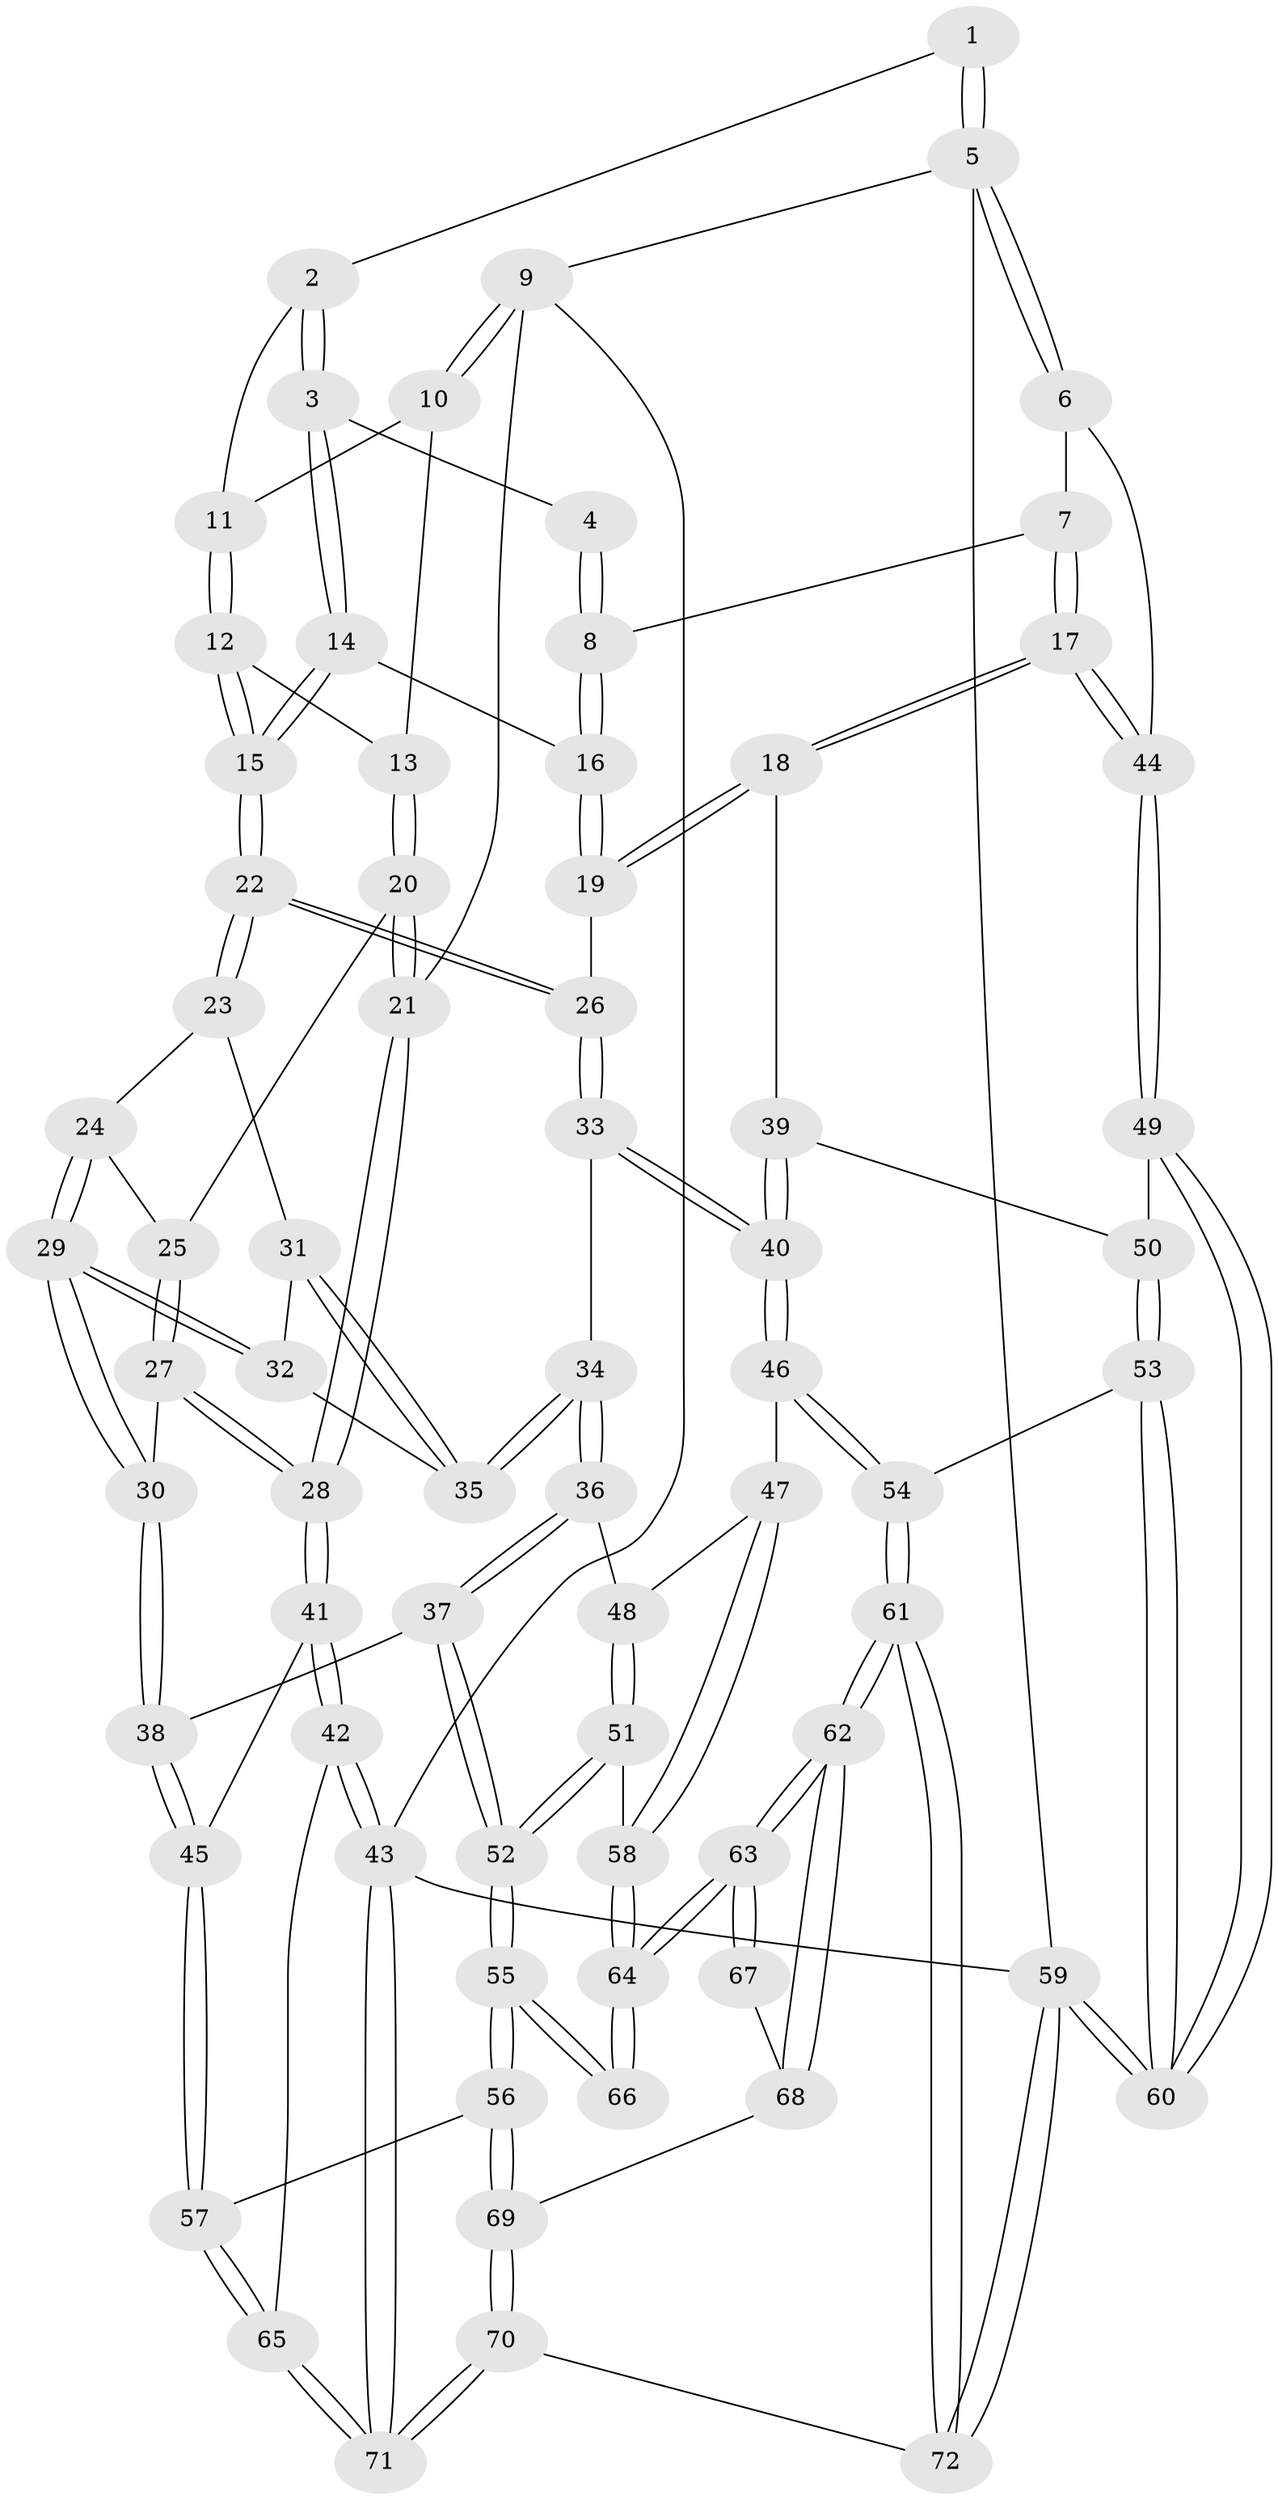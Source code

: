 // coarse degree distribution, {3: 0.2413793103448276, 5: 0.10344827586206896, 4: 0.5862068965517241, 2: 0.06896551724137931}
// Generated by graph-tools (version 1.1) at 2025/38/03/04/25 23:38:31]
// undirected, 72 vertices, 177 edges
graph export_dot {
  node [color=gray90,style=filled];
  1 [pos="+1+0"];
  2 [pos="+0.5435648005406669+0"];
  3 [pos="+0.6629513054828652+0.1256847670097531"];
  4 [pos="+0.7676923221905634+0.12492282554196943"];
  5 [pos="+1+0"];
  6 [pos="+1+0"];
  7 [pos="+0.8803435019873386+0.19636585867512477"];
  8 [pos="+0.8323686232313701+0.2184396776479305"];
  9 [pos="+0+0"];
  10 [pos="+0.10683068959277357+0"];
  11 [pos="+0.5302879234447192+0"];
  12 [pos="+0.4478832577582211+0.2081498887970732"];
  13 [pos="+0.3008364174743766+0.21861794254454356"];
  14 [pos="+0.6728237533411349+0.1698865293290772"];
  15 [pos="+0.4966279971280097+0.30232398063462446"];
  16 [pos="+0.7535333915218599+0.289093992575085"];
  17 [pos="+0.9874929221082387+0.517963485223516"];
  18 [pos="+0.8031998623130757+0.48396551290676604"];
  19 [pos="+0.7214902414733704+0.41536218982736184"];
  20 [pos="+0.21655112855159808+0.311544024130881"];
  21 [pos="+0+0.2626791693763103"];
  22 [pos="+0.5252229394613951+0.4039906992978513"];
  23 [pos="+0.3382198386061711+0.42565087785055644"];
  24 [pos="+0.28001772098449734+0.40071473919772205"];
  25 [pos="+0.2514992853193585+0.3660078792268509"];
  26 [pos="+0.5436848518014121+0.42038945543104506"];
  27 [pos="+0.0669103861701868+0.5579603216721001"];
  28 [pos="+0+0.5167614065351677"];
  29 [pos="+0.16670151427901148+0.5712462363322072"];
  30 [pos="+0.15420090473892945+0.5827019767071098"];
  31 [pos="+0.3277685621561592+0.48223510616337684"];
  32 [pos="+0.24943770764755832+0.544468278370904"];
  33 [pos="+0.5085345465586881+0.5567070443602983"];
  34 [pos="+0.3637434505039142+0.6297038675991822"];
  35 [pos="+0.33328953335839906+0.5534332832173349"];
  36 [pos="+0.3630528934665116+0.6306639248665976"];
  37 [pos="+0.29026886712195543+0.6875898159969372"];
  38 [pos="+0.1643231702454249+0.5946586686668631"];
  39 [pos="+0.7281174984668306+0.63905709940484"];
  40 [pos="+0.5683958970273242+0.688228924586196"];
  41 [pos="+0+0.5641191390370773"];
  42 [pos="+0+0.7942402218009125"];
  43 [pos="+0+1"];
  44 [pos="+1+0.5462120388579945"];
  45 [pos="+0.12819294557484606+0.7834546841694174"];
  46 [pos="+0.5617127326784719+0.7247659944862186"];
  47 [pos="+0.5344874095544198+0.7388190217898876"];
  48 [pos="+0.4648024413187817+0.7372274155611911"];
  49 [pos="+1+0.5949274196818848"];
  50 [pos="+0.7544938689080122+0.7241696503252121"];
  51 [pos="+0.38277602923979437+0.7830114594631562"];
  52 [pos="+0.2896544448017628+0.790804864602755"];
  53 [pos="+0.7586874021412531+0.7881145684028729"];
  54 [pos="+0.6792898104286174+0.874400397431771"];
  55 [pos="+0.28160510355872015+0.8078124566709362"];
  56 [pos="+0.24283527442943453+0.8486058244309539"];
  57 [pos="+0.17025178974074606+0.8580541874401585"];
  58 [pos="+0.4764966257013121+0.8411502664675878"];
  59 [pos="+1+1"];
  60 [pos="+1+0.7864898585205028"];
  61 [pos="+0.6585675917814591+1"];
  62 [pos="+0.553481925271924+1"];
  63 [pos="+0.48683676168098283+0.8992179590753777"];
  64 [pos="+0.4764389866216013+0.8758971917602423"];
  65 [pos="+0.1537344249139655+0.8703394017193011"];
  66 [pos="+0.36539948238630726+0.8578275389457093"];
  67 [pos="+0.3906308990267139+0.9001936210934162"];
  68 [pos="+0.3989537350292288+0.9371824314846723"];
  69 [pos="+0.2888936115679454+0.9510176069503862"];
  70 [pos="+0.3317289252016227+1"];
  71 [pos="+0+1"];
  72 [pos="+0.6672232928870628+1"];
  1 -- 2;
  1 -- 5;
  1 -- 5;
  2 -- 3;
  2 -- 3;
  2 -- 11;
  3 -- 4;
  3 -- 14;
  3 -- 14;
  4 -- 8;
  4 -- 8;
  5 -- 6;
  5 -- 6;
  5 -- 9;
  5 -- 59;
  6 -- 7;
  6 -- 44;
  7 -- 8;
  7 -- 17;
  7 -- 17;
  8 -- 16;
  8 -- 16;
  9 -- 10;
  9 -- 10;
  9 -- 21;
  9 -- 43;
  10 -- 11;
  10 -- 13;
  11 -- 12;
  11 -- 12;
  12 -- 13;
  12 -- 15;
  12 -- 15;
  13 -- 20;
  13 -- 20;
  14 -- 15;
  14 -- 15;
  14 -- 16;
  15 -- 22;
  15 -- 22;
  16 -- 19;
  16 -- 19;
  17 -- 18;
  17 -- 18;
  17 -- 44;
  17 -- 44;
  18 -- 19;
  18 -- 19;
  18 -- 39;
  19 -- 26;
  20 -- 21;
  20 -- 21;
  20 -- 25;
  21 -- 28;
  21 -- 28;
  22 -- 23;
  22 -- 23;
  22 -- 26;
  22 -- 26;
  23 -- 24;
  23 -- 31;
  24 -- 25;
  24 -- 29;
  24 -- 29;
  25 -- 27;
  25 -- 27;
  26 -- 33;
  26 -- 33;
  27 -- 28;
  27 -- 28;
  27 -- 30;
  28 -- 41;
  28 -- 41;
  29 -- 30;
  29 -- 30;
  29 -- 32;
  29 -- 32;
  30 -- 38;
  30 -- 38;
  31 -- 32;
  31 -- 35;
  31 -- 35;
  32 -- 35;
  33 -- 34;
  33 -- 40;
  33 -- 40;
  34 -- 35;
  34 -- 35;
  34 -- 36;
  34 -- 36;
  36 -- 37;
  36 -- 37;
  36 -- 48;
  37 -- 38;
  37 -- 52;
  37 -- 52;
  38 -- 45;
  38 -- 45;
  39 -- 40;
  39 -- 40;
  39 -- 50;
  40 -- 46;
  40 -- 46;
  41 -- 42;
  41 -- 42;
  41 -- 45;
  42 -- 43;
  42 -- 43;
  42 -- 65;
  43 -- 71;
  43 -- 71;
  43 -- 59;
  44 -- 49;
  44 -- 49;
  45 -- 57;
  45 -- 57;
  46 -- 47;
  46 -- 54;
  46 -- 54;
  47 -- 48;
  47 -- 58;
  47 -- 58;
  48 -- 51;
  48 -- 51;
  49 -- 50;
  49 -- 60;
  49 -- 60;
  50 -- 53;
  50 -- 53;
  51 -- 52;
  51 -- 52;
  51 -- 58;
  52 -- 55;
  52 -- 55;
  53 -- 54;
  53 -- 60;
  53 -- 60;
  54 -- 61;
  54 -- 61;
  55 -- 56;
  55 -- 56;
  55 -- 66;
  55 -- 66;
  56 -- 57;
  56 -- 69;
  56 -- 69;
  57 -- 65;
  57 -- 65;
  58 -- 64;
  58 -- 64;
  59 -- 60;
  59 -- 60;
  59 -- 72;
  59 -- 72;
  61 -- 62;
  61 -- 62;
  61 -- 72;
  61 -- 72;
  62 -- 63;
  62 -- 63;
  62 -- 68;
  62 -- 68;
  63 -- 64;
  63 -- 64;
  63 -- 67;
  63 -- 67;
  64 -- 66;
  64 -- 66;
  65 -- 71;
  65 -- 71;
  67 -- 68;
  68 -- 69;
  69 -- 70;
  69 -- 70;
  70 -- 71;
  70 -- 71;
  70 -- 72;
}
